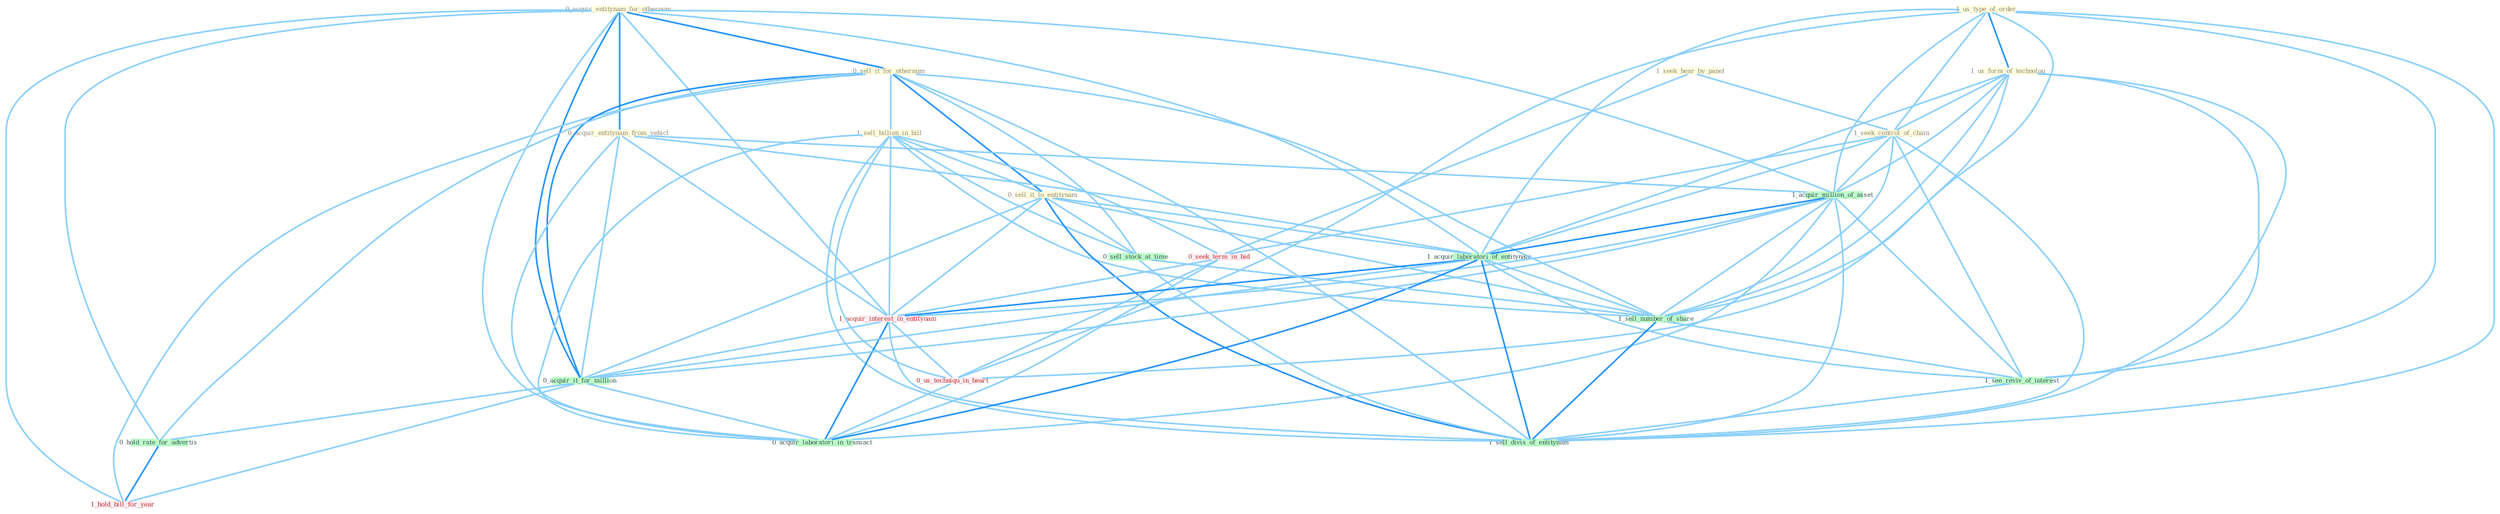 Graph G{ 
    node
    [shape=polygon,style=filled,width=.5,height=.06,color="#BDFCC9",fixedsize=true,fontsize=4,
    fontcolor="#2f4f4f"];
    {node
    [color="#ffffe0", fontcolor="#8b7d6b"] "0_acquir_entitynam_for_othernum " "0_sell_it_for_othernum " "1_sell_billion_in_bill " "0_acquir_entitynam_from_vehicl " "1_us_type_of_order " "1_seek_hear_by_panel " "1_us_form_of_technolog " "1_seek_control_of_chain " "0_sell_it_to_entitynam "}
{node [color="#fff0f5", fontcolor="#b22222"] "0_seek_term_in_bid " "1_acquir_interest_in_entitynam " "0_us_techniqu_in_heart " "1_hold_bill_for_year "}
edge [color="#B0E2FF"];

	"0_acquir_entitynam_for_othernum " -- "0_sell_it_for_othernum " [w="2", color="#1e90ff" , len=0.8];
	"0_acquir_entitynam_for_othernum " -- "0_acquir_entitynam_from_vehicl " [w="2", color="#1e90ff" , len=0.8];
	"0_acquir_entitynam_for_othernum " -- "1_acquir_million_of_asset " [w="1", color="#87cefa" ];
	"0_acquir_entitynam_for_othernum " -- "1_acquir_laboratori_of_entitynam " [w="1", color="#87cefa" ];
	"0_acquir_entitynam_for_othernum " -- "1_acquir_interest_in_entitynam " [w="1", color="#87cefa" ];
	"0_acquir_entitynam_for_othernum " -- "0_acquir_it_for_million " [w="2", color="#1e90ff" , len=0.8];
	"0_acquir_entitynam_for_othernum " -- "0_hold_rate_for_advertis " [w="1", color="#87cefa" ];
	"0_acquir_entitynam_for_othernum " -- "0_acquir_laboratori_in_transact " [w="1", color="#87cefa" ];
	"0_acquir_entitynam_for_othernum " -- "1_hold_bill_for_year " [w="1", color="#87cefa" ];
	"0_sell_it_for_othernum " -- "1_sell_billion_in_bill " [w="1", color="#87cefa" ];
	"0_sell_it_for_othernum " -- "0_sell_it_to_entitynam " [w="2", color="#1e90ff" , len=0.8];
	"0_sell_it_for_othernum " -- "0_acquir_it_for_million " [w="2", color="#1e90ff" , len=0.8];
	"0_sell_it_for_othernum " -- "0_hold_rate_for_advertis " [w="1", color="#87cefa" ];
	"0_sell_it_for_othernum " -- "0_sell_stock_at_time " [w="1", color="#87cefa" ];
	"0_sell_it_for_othernum " -- "1_sell_number_of_share " [w="1", color="#87cefa" ];
	"0_sell_it_for_othernum " -- "1_hold_bill_for_year " [w="1", color="#87cefa" ];
	"0_sell_it_for_othernum " -- "1_sell_divis_of_entitynam " [w="1", color="#87cefa" ];
	"1_sell_billion_in_bill " -- "0_sell_it_to_entitynam " [w="1", color="#87cefa" ];
	"1_sell_billion_in_bill " -- "0_seek_term_in_bid " [w="1", color="#87cefa" ];
	"1_sell_billion_in_bill " -- "1_acquir_interest_in_entitynam " [w="1", color="#87cefa" ];
	"1_sell_billion_in_bill " -- "0_us_techniqu_in_heart " [w="1", color="#87cefa" ];
	"1_sell_billion_in_bill " -- "0_acquir_laboratori_in_transact " [w="1", color="#87cefa" ];
	"1_sell_billion_in_bill " -- "0_sell_stock_at_time " [w="1", color="#87cefa" ];
	"1_sell_billion_in_bill " -- "1_sell_number_of_share " [w="1", color="#87cefa" ];
	"1_sell_billion_in_bill " -- "1_sell_divis_of_entitynam " [w="1", color="#87cefa" ];
	"0_acquir_entitynam_from_vehicl " -- "1_acquir_million_of_asset " [w="1", color="#87cefa" ];
	"0_acquir_entitynam_from_vehicl " -- "1_acquir_laboratori_of_entitynam " [w="1", color="#87cefa" ];
	"0_acquir_entitynam_from_vehicl " -- "1_acquir_interest_in_entitynam " [w="1", color="#87cefa" ];
	"0_acquir_entitynam_from_vehicl " -- "0_acquir_it_for_million " [w="1", color="#87cefa" ];
	"0_acquir_entitynam_from_vehicl " -- "0_acquir_laboratori_in_transact " [w="1", color="#87cefa" ];
	"1_us_type_of_order " -- "1_us_form_of_technolog " [w="2", color="#1e90ff" , len=0.8];
	"1_us_type_of_order " -- "1_seek_control_of_chain " [w="1", color="#87cefa" ];
	"1_us_type_of_order " -- "1_acquir_million_of_asset " [w="1", color="#87cefa" ];
	"1_us_type_of_order " -- "1_acquir_laboratori_of_entitynam " [w="1", color="#87cefa" ];
	"1_us_type_of_order " -- "0_us_techniqu_in_heart " [w="1", color="#87cefa" ];
	"1_us_type_of_order " -- "1_sell_number_of_share " [w="1", color="#87cefa" ];
	"1_us_type_of_order " -- "1_see_reviv_of_interest " [w="1", color="#87cefa" ];
	"1_us_type_of_order " -- "1_sell_divis_of_entitynam " [w="1", color="#87cefa" ];
	"1_seek_hear_by_panel " -- "1_seek_control_of_chain " [w="1", color="#87cefa" ];
	"1_seek_hear_by_panel " -- "0_seek_term_in_bid " [w="1", color="#87cefa" ];
	"1_us_form_of_technolog " -- "1_seek_control_of_chain " [w="1", color="#87cefa" ];
	"1_us_form_of_technolog " -- "1_acquir_million_of_asset " [w="1", color="#87cefa" ];
	"1_us_form_of_technolog " -- "1_acquir_laboratori_of_entitynam " [w="1", color="#87cefa" ];
	"1_us_form_of_technolog " -- "0_us_techniqu_in_heart " [w="1", color="#87cefa" ];
	"1_us_form_of_technolog " -- "1_sell_number_of_share " [w="1", color="#87cefa" ];
	"1_us_form_of_technolog " -- "1_see_reviv_of_interest " [w="1", color="#87cefa" ];
	"1_us_form_of_technolog " -- "1_sell_divis_of_entitynam " [w="1", color="#87cefa" ];
	"1_seek_control_of_chain " -- "1_acquir_million_of_asset " [w="1", color="#87cefa" ];
	"1_seek_control_of_chain " -- "1_acquir_laboratori_of_entitynam " [w="1", color="#87cefa" ];
	"1_seek_control_of_chain " -- "0_seek_term_in_bid " [w="1", color="#87cefa" ];
	"1_seek_control_of_chain " -- "1_sell_number_of_share " [w="1", color="#87cefa" ];
	"1_seek_control_of_chain " -- "1_see_reviv_of_interest " [w="1", color="#87cefa" ];
	"1_seek_control_of_chain " -- "1_sell_divis_of_entitynam " [w="1", color="#87cefa" ];
	"0_sell_it_to_entitynam " -- "1_acquir_laboratori_of_entitynam " [w="1", color="#87cefa" ];
	"0_sell_it_to_entitynam " -- "1_acquir_interest_in_entitynam " [w="1", color="#87cefa" ];
	"0_sell_it_to_entitynam " -- "0_acquir_it_for_million " [w="1", color="#87cefa" ];
	"0_sell_it_to_entitynam " -- "0_sell_stock_at_time " [w="1", color="#87cefa" ];
	"0_sell_it_to_entitynam " -- "1_sell_number_of_share " [w="1", color="#87cefa" ];
	"0_sell_it_to_entitynam " -- "1_sell_divis_of_entitynam " [w="2", color="#1e90ff" , len=0.8];
	"1_acquir_million_of_asset " -- "1_acquir_laboratori_of_entitynam " [w="2", color="#1e90ff" , len=0.8];
	"1_acquir_million_of_asset " -- "1_acquir_interest_in_entitynam " [w="1", color="#87cefa" ];
	"1_acquir_million_of_asset " -- "0_acquir_it_for_million " [w="1", color="#87cefa" ];
	"1_acquir_million_of_asset " -- "0_acquir_laboratori_in_transact " [w="1", color="#87cefa" ];
	"1_acquir_million_of_asset " -- "1_sell_number_of_share " [w="1", color="#87cefa" ];
	"1_acquir_million_of_asset " -- "1_see_reviv_of_interest " [w="1", color="#87cefa" ];
	"1_acquir_million_of_asset " -- "1_sell_divis_of_entitynam " [w="1", color="#87cefa" ];
	"1_acquir_laboratori_of_entitynam " -- "1_acquir_interest_in_entitynam " [w="2", color="#1e90ff" , len=0.8];
	"1_acquir_laboratori_of_entitynam " -- "0_acquir_it_for_million " [w="1", color="#87cefa" ];
	"1_acquir_laboratori_of_entitynam " -- "0_acquir_laboratori_in_transact " [w="2", color="#1e90ff" , len=0.8];
	"1_acquir_laboratori_of_entitynam " -- "1_sell_number_of_share " [w="1", color="#87cefa" ];
	"1_acquir_laboratori_of_entitynam " -- "1_see_reviv_of_interest " [w="1", color="#87cefa" ];
	"1_acquir_laboratori_of_entitynam " -- "1_sell_divis_of_entitynam " [w="2", color="#1e90ff" , len=0.8];
	"0_seek_term_in_bid " -- "1_acquir_interest_in_entitynam " [w="1", color="#87cefa" ];
	"0_seek_term_in_bid " -- "0_us_techniqu_in_heart " [w="1", color="#87cefa" ];
	"0_seek_term_in_bid " -- "0_acquir_laboratori_in_transact " [w="1", color="#87cefa" ];
	"1_acquir_interest_in_entitynam " -- "0_us_techniqu_in_heart " [w="1", color="#87cefa" ];
	"1_acquir_interest_in_entitynam " -- "0_acquir_it_for_million " [w="1", color="#87cefa" ];
	"1_acquir_interest_in_entitynam " -- "0_acquir_laboratori_in_transact " [w="2", color="#1e90ff" , len=0.8];
	"1_acquir_interest_in_entitynam " -- "1_sell_divis_of_entitynam " [w="1", color="#87cefa" ];
	"0_us_techniqu_in_heart " -- "0_acquir_laboratori_in_transact " [w="1", color="#87cefa" ];
	"0_acquir_it_for_million " -- "0_hold_rate_for_advertis " [w="1", color="#87cefa" ];
	"0_acquir_it_for_million " -- "0_acquir_laboratori_in_transact " [w="1", color="#87cefa" ];
	"0_acquir_it_for_million " -- "1_hold_bill_for_year " [w="1", color="#87cefa" ];
	"0_hold_rate_for_advertis " -- "1_hold_bill_for_year " [w="2", color="#1e90ff" , len=0.8];
	"0_sell_stock_at_time " -- "1_sell_number_of_share " [w="1", color="#87cefa" ];
	"0_sell_stock_at_time " -- "1_sell_divis_of_entitynam " [w="1", color="#87cefa" ];
	"1_sell_number_of_share " -- "1_see_reviv_of_interest " [w="1", color="#87cefa" ];
	"1_sell_number_of_share " -- "1_sell_divis_of_entitynam " [w="2", color="#1e90ff" , len=0.8];
	"1_see_reviv_of_interest " -- "1_sell_divis_of_entitynam " [w="1", color="#87cefa" ];
}